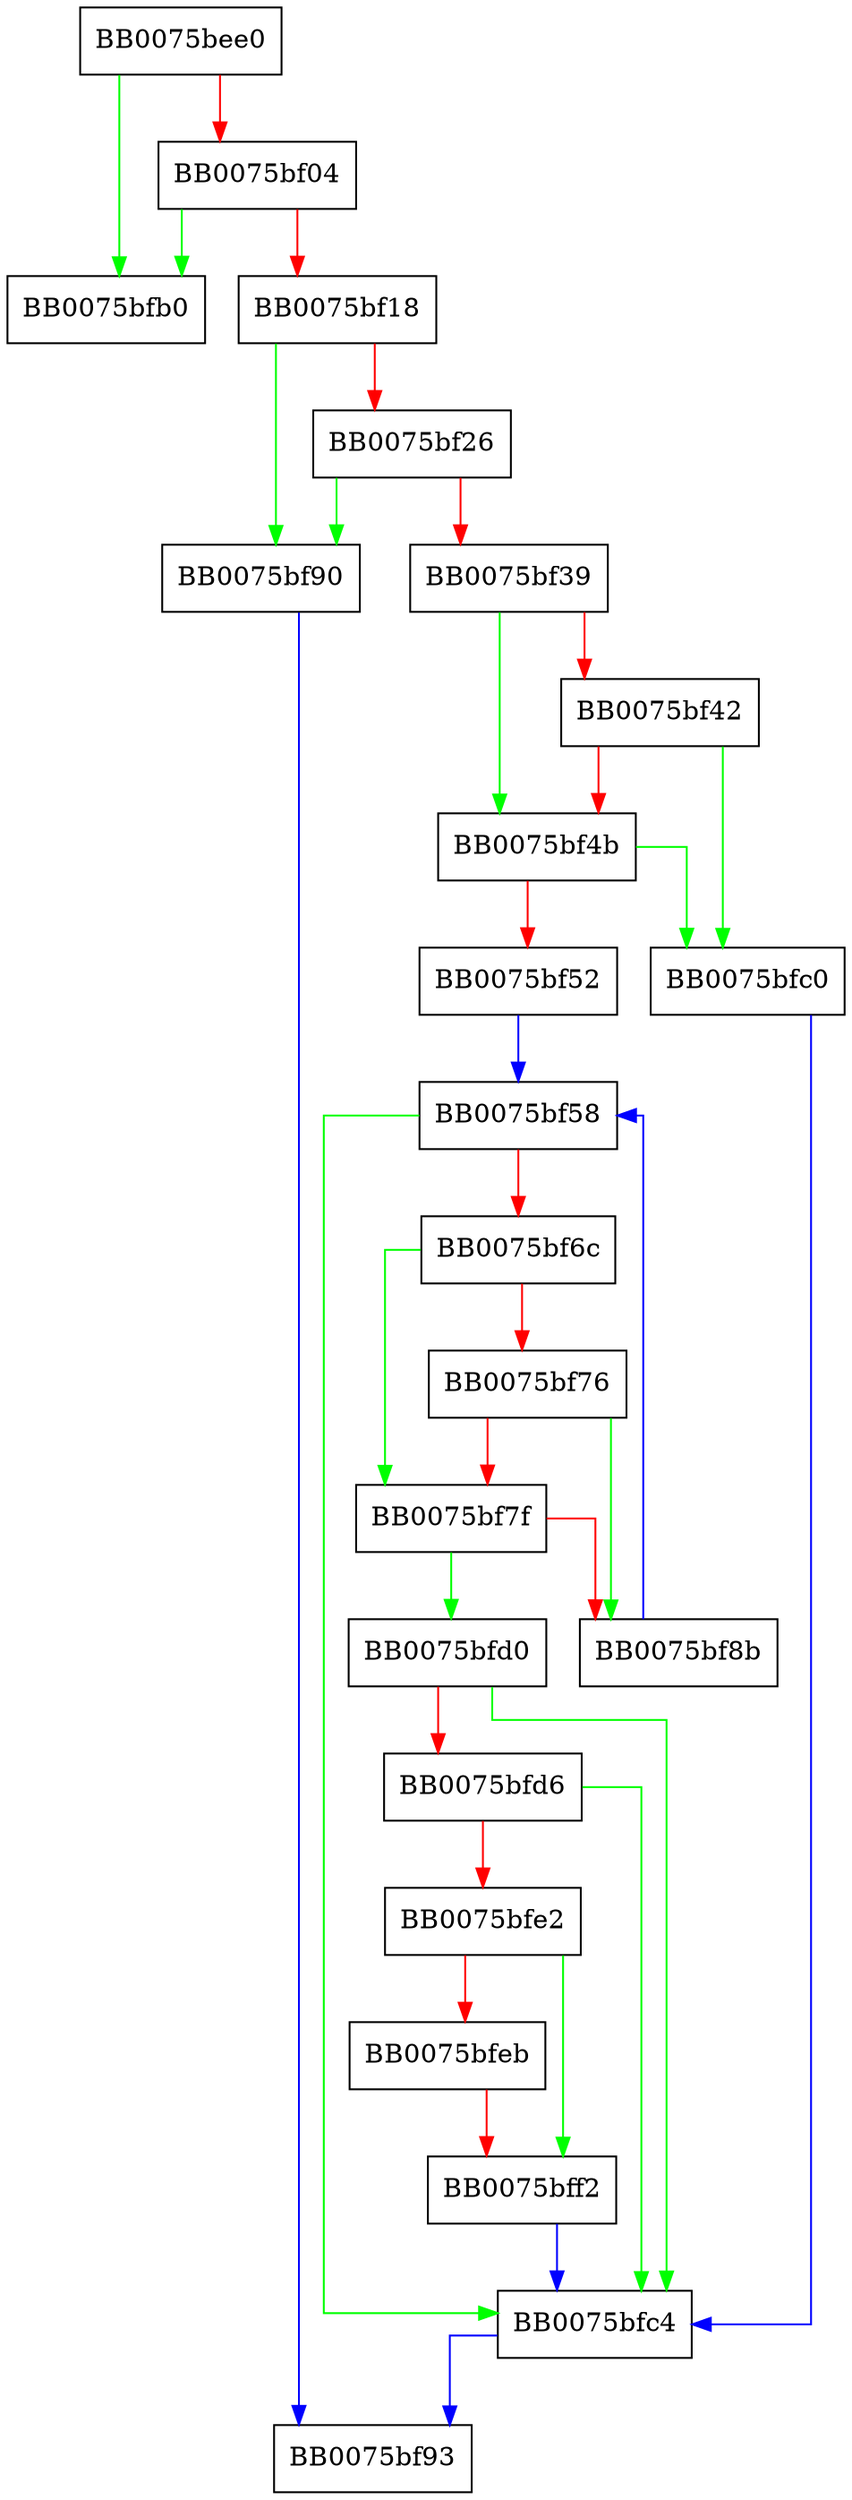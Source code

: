 digraph ossl_engine_table_select {
  node [shape="box"];
  graph [splines=ortho];
  BB0075bee0 -> BB0075bfb0 [color="green"];
  BB0075bee0 -> BB0075bf04 [color="red"];
  BB0075bf04 -> BB0075bfb0 [color="green"];
  BB0075bf04 -> BB0075bf18 [color="red"];
  BB0075bf18 -> BB0075bf90 [color="green"];
  BB0075bf18 -> BB0075bf26 [color="red"];
  BB0075bf26 -> BB0075bf90 [color="green"];
  BB0075bf26 -> BB0075bf39 [color="red"];
  BB0075bf39 -> BB0075bf4b [color="green"];
  BB0075bf39 -> BB0075bf42 [color="red"];
  BB0075bf42 -> BB0075bfc0 [color="green"];
  BB0075bf42 -> BB0075bf4b [color="red"];
  BB0075bf4b -> BB0075bfc0 [color="green"];
  BB0075bf4b -> BB0075bf52 [color="red"];
  BB0075bf52 -> BB0075bf58 [color="blue"];
  BB0075bf58 -> BB0075bfc4 [color="green"];
  BB0075bf58 -> BB0075bf6c [color="red"];
  BB0075bf6c -> BB0075bf7f [color="green"];
  BB0075bf6c -> BB0075bf76 [color="red"];
  BB0075bf76 -> BB0075bf8b [color="green"];
  BB0075bf76 -> BB0075bf7f [color="red"];
  BB0075bf7f -> BB0075bfd0 [color="green"];
  BB0075bf7f -> BB0075bf8b [color="red"];
  BB0075bf8b -> BB0075bf58 [color="blue"];
  BB0075bf90 -> BB0075bf93 [color="blue"];
  BB0075bfc0 -> BB0075bfc4 [color="blue"];
  BB0075bfc4 -> BB0075bf93 [color="blue"];
  BB0075bfd0 -> BB0075bfc4 [color="green"];
  BB0075bfd0 -> BB0075bfd6 [color="red"];
  BB0075bfd6 -> BB0075bfc4 [color="green"];
  BB0075bfd6 -> BB0075bfe2 [color="red"];
  BB0075bfe2 -> BB0075bff2 [color="green"];
  BB0075bfe2 -> BB0075bfeb [color="red"];
  BB0075bfeb -> BB0075bff2 [color="red"];
  BB0075bff2 -> BB0075bfc4 [color="blue"];
}